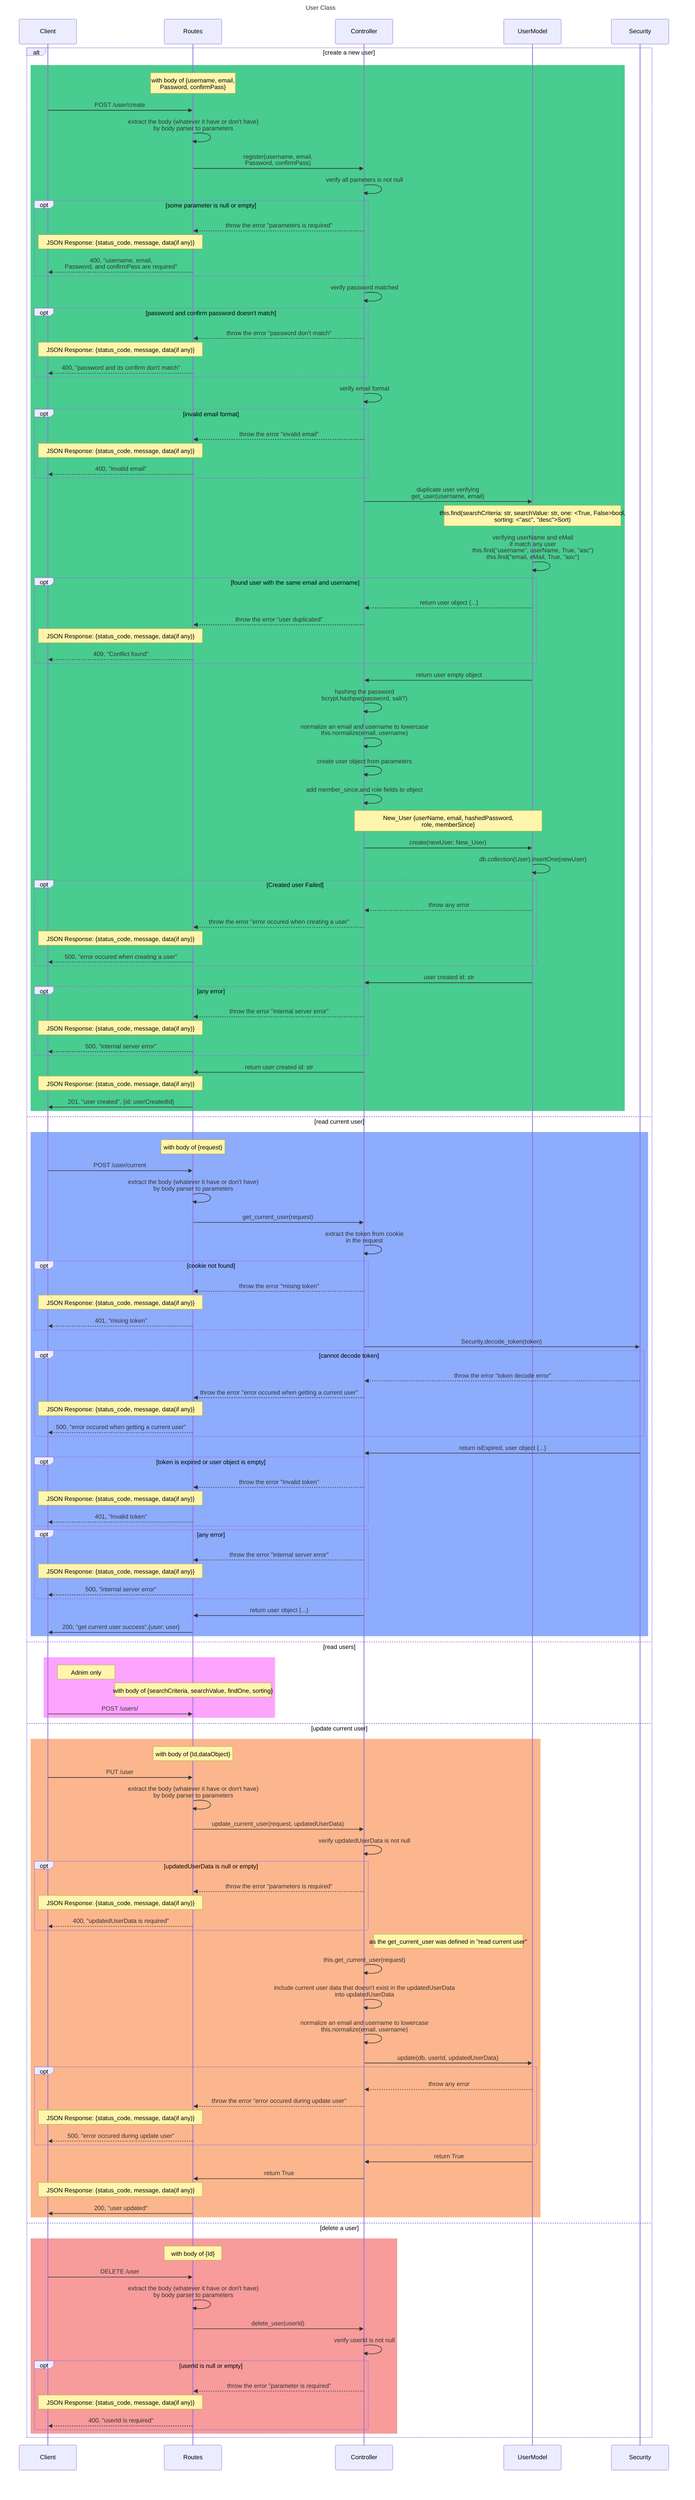 sequenceDiagram
   title User Class
    participant Client
    participant Routes
    participant Controller
    participant UserModel
    participant Security
    

    alt create a new user
        rect rgb(73,204,144)
            Note over Routes: with body of {username, email,<br/>Password, confirmPass}
            Client->>Routes: POST /user/create
            Routes->>Routes: extract the body (whatever it have or don't have)<br> by body parser to parameters
            Routes->>Controller: register(username, email,<br>Password, confirmPass)
            Controller->>Controller: verify all pameters is not null 
            opt some parameter is null or empty
                Controller-->>Routes: throw the error "parameters is required"
                Note over Routes,Client: JSON Response: {status_code, message, data(if any)}
                Routes-->>Client: 400, "username, email,<br> Password, and confirmPass are required"
            end
            Controller->>Controller: verify password matched
            opt password and confirm password doesn't match
                Controller-->>Routes: throw the error "password don't match"
                Note over Routes,Client: JSON Response: {status_code, message, data(if any)}
                Routes-->>Client: 400, "password and its confirm don't match"
            end
            Controller->>Controller: verify email format
            opt invalid email format 
                Controller-->>Routes: throw the error "invalid email"
                Note over Routes,Client: JSON Response: {status_code, message, data(if any)}
                Routes-->>Client: 400, "invalid email"
            end
            Controller->>UserModel: duplicate user verifying<br>get_user(username, email)
            Note over UserModel: this.find(searchCriteria: str, searchValue: str, one: <True, False>bool,<br> sorting: <"asc", "desc">Sort)
            UserModel->>UserModel: verifying userName and eMail<br> if match any user<br>this.find("username", userName, True, "asc")<br>this.find("email, eMail, True, "asc")
            opt found user with the same email and username
                UserModel-->>Controller: return user object {...}
                Controller-->>Routes: throw the error "user duplicated"
                Note over Routes,Client: JSON Response: {status_code, message, data(if any)}
                Routes-->>Client: 409, "Conflict found"
            end
            UserModel->>Controller: return user empty object
            Controller->>Controller: hashing the password<br>bcrypt.hashpw(password, salt?)
            Controller->>Controller: normalize an email and username to lowercase<br> this.normalize(email, username)
            Controller->>Controller: create user object from parameters
            Controller->>Controller: add member_since,and role fields to object
            Note over Controller, UserModel: New_User {userName, email, hashedPassword,<br>role, memberSince}
            Controller->>UserModel: create(newUser: New_User)
            UserModel->>UserModel: db.collection(User).insertOne(newUser)
            opt Created user Failed
                UserModel-->>Controller: throw any error
                Controller-->>Routes: throw the error "error occured when creating a user"
                Note over Routes,Client: JSON Response: {status_code, message, data(if any)}
                Routes-->>Client: 500, "error occured when creating a user"
            end
            UserModel->>Controller: user created id: str
            opt any error
                Controller-->>Routes: throw the error "internal server error"
                Note over Routes,Client: JSON Response: {status_code, message, data(if any)}
                Routes-->>Client: 500, "internal server error"
            end
            Controller->>Routes: return user created id: str
            Note over Routes,Client: JSON Response: {status_code, message, data(if any)}
            Routes->>Client: 201, "user created", {id: userCreatedId}
        end
    else read current user
        rect rgb(142,172,252)
            Note over Routes: with body of {request}
            Client->>Routes: POST /user/current
            Routes->>Routes: extract the body (whatever it have or don't have)<br> by body parser to parameters
            Routes->>Controller: get_current_user(request)
            Controller->>Controller: extract the token from cookie<br>in the request
            opt cookie not found
                Controller-->>Routes: throw the error "mising token"
                Note over Routes,Client: JSON Response: {status_code, message, data(if any)}
                Routes-->>Client: 401, "mising token"
            end
            Controller->>Security: Security.decode_token(token)
            opt cannot decode token
                Security-->>Controller: throw the error "token decode error"
                Controller-->>Routes: throw the error "error occured when getting a current user"
                Note over Routes,Client: JSON Response: {status_code, message, data(if any)}
                Routes-->>Client: 500, "error occured when getting a current user"
            end
            Security->>Controller: return isExpired, user object {...}
            opt token is expired or user object is empty
                Controller-->>Routes: throw the error "Invalid token"
                Note over Routes,Client: JSON Response: {status_code, message, data(if any)}
                 Routes-->>Client: 401, "Invalid token"
            end
            opt any error
                Controller-->>Routes: throw the error "internal server error"
                Note over Routes,Client: JSON Response: {status_code, message, data(if any)}
                Routes-->>Client: 500, "internal server error"
            end
            Controller->>Routes: return user object {...}
            Routes->>Client: 200, "get current user success",{user: user}
        end
    else read users
        rect rgb(253,164,255)
            Note right of Client: Adnim only
            Note over Routes: with body of {searchCriteria, searchValue, findOne, sorting}
            Client->>Routes:POST /users/    
    end
    else update current user
        rect rgb(252,182,142)
            Note over Routes: with body of {Id,dataObject}
            Client->>Routes: PUT /user
            Routes->>Routes: extract the body (whatever it have or don't have)<br> by body parser to parameters
            Routes->>Controller: update_current_user(request, updatedUserData)
            Controller->>Controller: verify updatedUserData is not null
            opt updatedUserData is null or empty
                Controller-->>Routes: throw the error "parameters is required"
                Note over Routes,Client: JSON Response: {status_code, message, data(if any)}
                Routes-->>Client: 400, "updatedUserData is required"
            end
            Note right of  Controller: as the get_current_user was defined in "read current user"
            Controller->>Controller: this.get_current_user(request)
            Controller->>Controller: include current user data that doesn't exist in the updatedUserData<br>into updatedUserData
            Controller->>Controller: normalize an email and username to lowercase<br> this.normalize(email, username)
            Controller->>UserModel: update(db, userId, updatedUserData)
            opt
                UserModel-->>Controller: throw any error
                Controller-->>Routes: throw the error "error occured during update user"
                Note over Routes,Client: JSON Response: {status_code, message, data(if any)}
                Routes-->>Client: 500, "error occured during update user"
            end
            UserModel->>Controller: return True
            Controller->>Routes: return True
            Note over Routes,Client: JSON Response: {status_code, message, data(if any)}
            Routes->>Client: 200, "user updated"
        end
    else delete a user
        rect rgb(247,155,155)
            Note over Routes: with body of {Id}
            Client->>Routes: DELETE /user
            Routes->>Routes: extract the body (whatever it have or don't have)<br> by body parser to parameters
            Routes->>Controller: delete_user(userId)
            Controller->>Controller: verify userId is not null
            opt userId is null or empty
                Controller-->>Routes: throw the error "parameter is required"
                Note over Routes,Client: JSON Response: {status_code, message, data(if any)}
                Routes-->>Client: 400, "userId is required"
            end
        end

    end